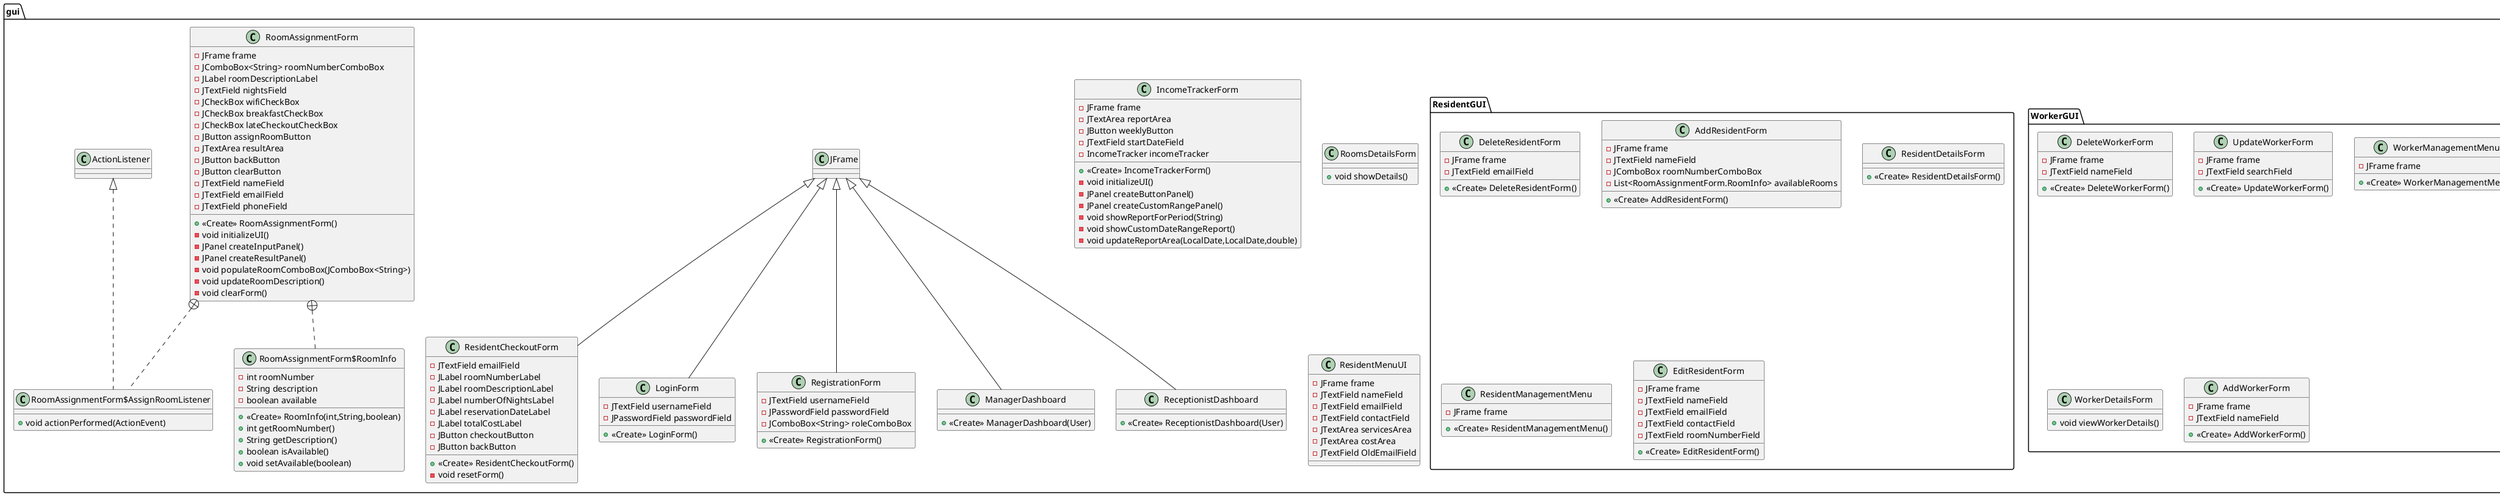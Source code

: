 @startuml
class gui.ReceptionistDashboard {
+ <<Create>> ReceptionistDashboard(User)
}

class gui.WorkerGUI.DeleteWorkerForm {
- JFrame frame
- JTextField nameField
+ <<Create>> DeleteWorkerForm()
}


class gui.WorkerGUI.UpdateWorkerForm {
- JFrame frame
- JTextField searchField
+ <<Create>> UpdateWorkerForm()
}


class gui.WorkerGUI.WorkerManagementMenu {
- JFrame frame
+ <<Create>> WorkerManagementMenu()
}


class gui.IncomeTrackerForm {
- JFrame frame
- JTextArea reportArea
- JButton weeklyButton
- JTextField startDateField
- IncomeTracker incomeTracker
+ <<Create>> IncomeTrackerForm()
- void initializeUI()
- JPanel createButtonPanel()
- JPanel createCustomRangePanel()
- void showReportForPeriod(String)
- void showCustomDateRangeReport()
- void updateReportArea(LocalDate,LocalDate,double)
}


class gui.RoomsDetailsForm {
+ void showDetails()
}

class gui.ResidentGUI.DeleteResidentForm {
- JFrame frame
- JTextField emailField
+ <<Create>> DeleteResidentForm()
}


class gui.ResidentCheckoutForm {
- JTextField emailField
- JLabel roomNumberLabel
- JLabel roomDescriptionLabel
- JLabel numberOfNightsLabel
- JLabel reservationDateLabel
- JLabel totalCostLabel
- JButton checkoutButton
- JButton backButton
+ <<Create>> ResidentCheckoutForm()
- void resetForm()
}


class gui.ResidentGUI.AddResidentForm {
- JFrame frame
- JTextField nameField
- JComboBox roomNumberComboBox
- List<RoomAssignmentForm.RoomInfo> availableRooms
+ <<Create>> AddResidentForm()
}


class gui.LoginForm {
- JTextField usernameField
- JPasswordField passwordField
+ <<Create>> LoginForm()
}


class gui.ResidentGUI.ResidentDetailsForm {
+ <<Create>> ResidentDetailsForm()
}

class gui.WorkerGUI.WorkerDetailsForm {
+ void viewWorkerDetails()
}

class gui.ResidentMenuUI {
- JFrame frame
- JTextField nameField
- JTextField emailField
- JTextField contactField
- JTextArea servicesArea
- JTextArea costArea
- JTextField OldEmailField
}

class gui.RegistrationForm {
- JTextField usernameField
- JPasswordField passwordField
- JComboBox<String> roleComboBox
+ <<Create>> RegistrationForm()
}


class gui.RoomAssignmentForm {
- JFrame frame
- JComboBox<String> roomNumberComboBox
- JLabel roomDescriptionLabel
- JTextField nightsField
- JCheckBox wifiCheckBox
- JCheckBox breakfastCheckBox
- JCheckBox lateCheckoutCheckBox
- JButton assignRoomButton
- JTextArea resultArea
- JButton backButton
- JButton clearButton
- JTextField nameField
- JTextField emailField
- JTextField phoneField
+ <<Create>> RoomAssignmentForm()
- void initializeUI()
- JPanel createInputPanel()
- JPanel createResultPanel()
- void populateRoomComboBox(JComboBox<String>)
- void updateRoomDescription()
- void clearForm()
}


class gui.RoomAssignmentForm$AssignRoomListener {
+ void actionPerformed(ActionEvent)
}

class gui.RoomAssignmentForm$RoomInfo {
- int roomNumber
- String description
- boolean available
+ <<Create>> RoomInfo(int,String,boolean)
+ int getRoomNumber()
+ String getDescription()
+ boolean isAvailable()
+ void setAvailable(boolean)
}


class gui.ResidentGUI.ResidentManagementMenu {
- JFrame frame
+ <<Create>> ResidentManagementMenu()
}


class gui.ResidentGUI.EditResidentForm {
- JFrame frame
- JTextField nameField
- JTextField emailField
- JTextField contactField
- JTextField roomNumberField
+ <<Create>> EditResidentForm()
}


class gui.WorkerGUI.AddWorkerForm {
- JFrame frame
- JTextField nameField
+ <<Create>> AddWorkerForm()
}


class gui.ManagerDashboard {
+ <<Create>> ManagerDashboard(User)
}



gui.JFrame <|-- gui.ReceptionistDashboard
gui.JFrame <|-- gui.ResidentCheckoutForm
gui.JFrame <|-- gui.LoginForm
gui.JFrame <|-- gui.RegistrationForm
gui.RoomAssignmentForm +.. gui.RoomAssignmentForm$AssignRoomListener
gui.ActionListener <|.. gui.RoomAssignmentForm$AssignRoomListener
gui.RoomAssignmentForm +.. gui.RoomAssignmentForm$RoomInfo
gui.JFrame <|-- gui.ManagerDashboard
@enduml